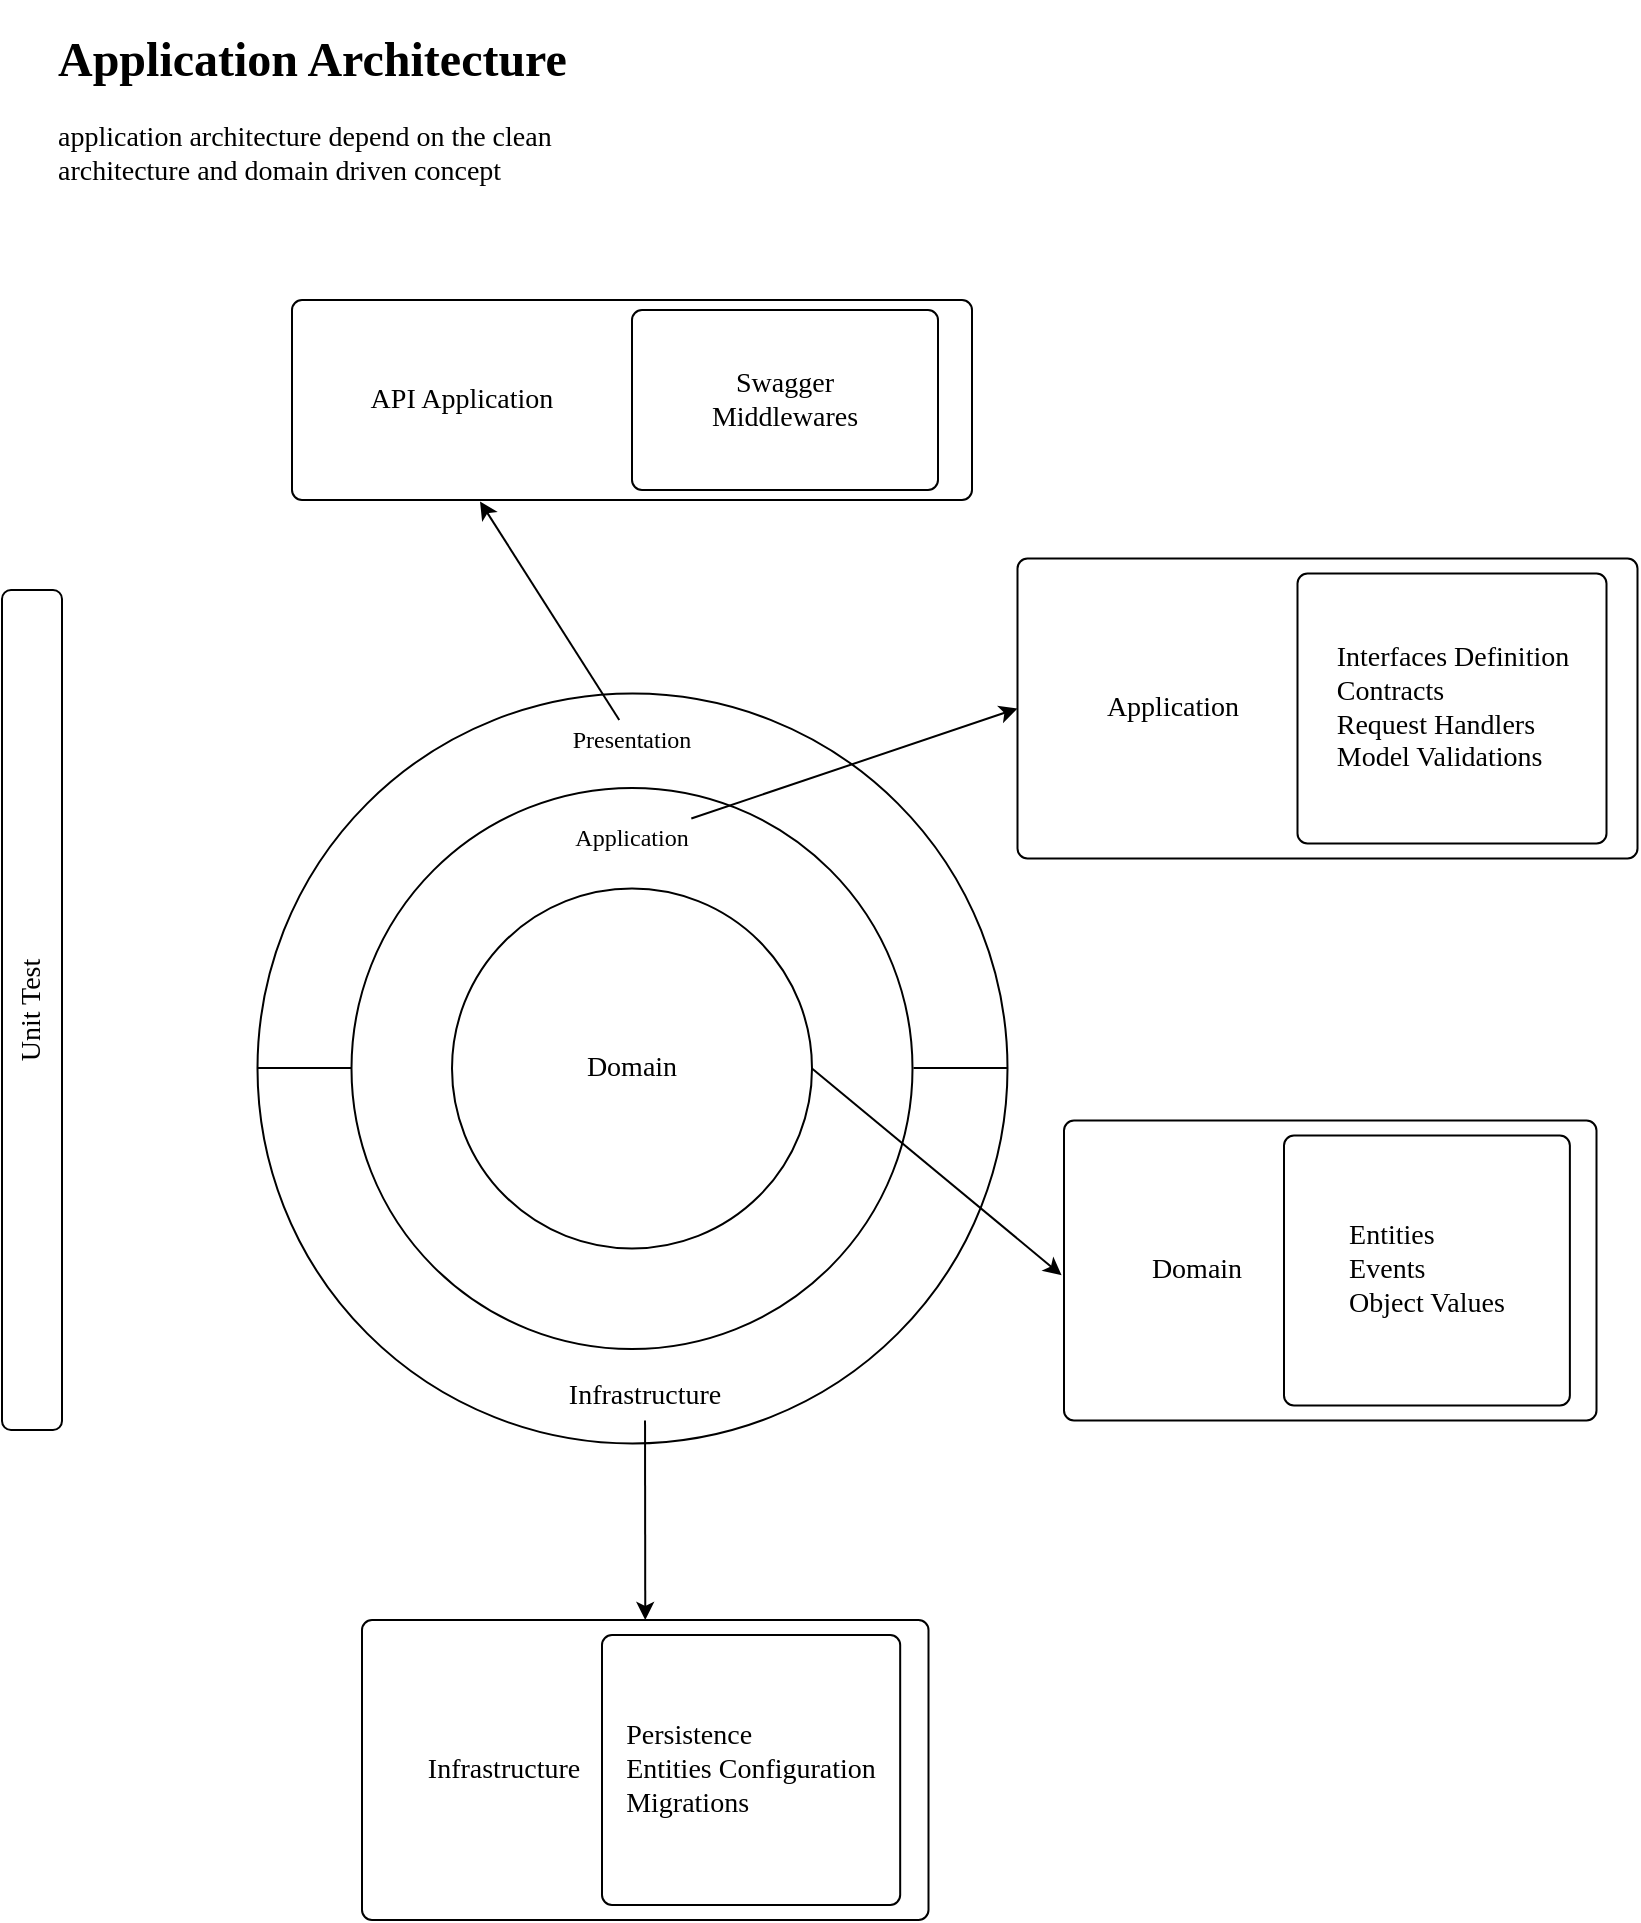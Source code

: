 <mxfile>
    <diagram id="4HXOSx8b92d5eHMQdR-d" name="Archticture">
        <mxGraphModel dx="990" dy="541" grid="1" gridSize="10" guides="1" tooltips="1" connect="1" arrows="1" fold="1" page="1" pageScale="1" pageWidth="850" pageHeight="1100" math="0" shadow="0">
            <root>
                <mxCell id="0"/>
                <mxCell id="1" parent="0"/>
                <mxCell id="98UtzHjMPyIg5sAYE3Sx-1" value="" style="ellipse;whiteSpace=wrap;html=1;aspect=fixed;" parent="1" vertex="1">
                    <mxGeometry x="146.75" y="376.75" width="375" height="375" as="geometry"/>
                </mxCell>
                <mxCell id="98UtzHjMPyIg5sAYE3Sx-2" value="" style="ellipse;whiteSpace=wrap;html=1;aspect=fixed;" parent="1" vertex="1">
                    <mxGeometry x="193.75" y="424" width="280.5" height="280.5" as="geometry"/>
                </mxCell>
                <mxCell id="98UtzHjMPyIg5sAYE3Sx-3" value="&lt;font face=&quot;Cairo&quot;&gt;&lt;span style=&quot;font-size: 14px&quot;&gt;Domain&lt;/span&gt;&lt;/font&gt;" style="ellipse;whiteSpace=wrap;html=1;aspect=fixed;" parent="1" vertex="1">
                    <mxGeometry x="244" y="474.25" width="180" height="180" as="geometry"/>
                </mxCell>
                <mxCell id="98UtzHjMPyIg5sAYE3Sx-4" style="edgeStyle=none;rounded=0;orthogonalLoop=1;jettySize=auto;html=1;entryX=0;entryY=0.5;entryDx=0;entryDy=0;" parent="1" source="98UtzHjMPyIg5sAYE3Sx-5" target="98UtzHjMPyIg5sAYE3Sx-19" edge="1">
                    <mxGeometry relative="1" as="geometry"/>
                </mxCell>
                <mxCell id="98UtzHjMPyIg5sAYE3Sx-5" value="&lt;font face=&quot;Cairo&quot; data-font-src=&quot;https://fonts.googleapis.com/css?family=Cairo&quot; style=&quot;font-size: 12px&quot;&gt;Application&lt;/font&gt;" style="text;html=1;strokeColor=none;fillColor=none;align=center;verticalAlign=middle;whiteSpace=wrap;rounded=0;" parent="1" vertex="1">
                    <mxGeometry x="269" y="439.25" width="130" height="20" as="geometry"/>
                </mxCell>
                <mxCell id="98UtzHjMPyIg5sAYE3Sx-6" value="" style="endArrow=none;html=1;" parent="1" edge="1">
                    <mxGeometry width="50" height="50" relative="1" as="geometry">
                        <mxPoint x="146.75" y="564" as="sourcePoint"/>
                        <mxPoint x="193.75" y="564" as="targetPoint"/>
                    </mxGeometry>
                </mxCell>
                <mxCell id="98UtzHjMPyIg5sAYE3Sx-7" value="" style="endArrow=none;html=1;" parent="1" edge="1">
                    <mxGeometry width="50" height="50" relative="1" as="geometry">
                        <mxPoint x="474.75" y="564.01" as="sourcePoint"/>
                        <mxPoint x="521.75" y="564.01" as="targetPoint"/>
                    </mxGeometry>
                </mxCell>
                <mxCell id="98UtzHjMPyIg5sAYE3Sx-9" style="edgeStyle=none;rounded=0;orthogonalLoop=1;jettySize=auto;html=1;entryX=0.553;entryY=1.007;entryDx=0;entryDy=0;entryPerimeter=0;" parent="1" source="98UtzHjMPyIg5sAYE3Sx-10" target="98UtzHjMPyIg5sAYE3Sx-17" edge="1">
                    <mxGeometry relative="1" as="geometry"/>
                </mxCell>
                <mxCell id="98UtzHjMPyIg5sAYE3Sx-10" value="&lt;font face=&quot;Cairo&quot; data-font-src=&quot;https://fonts.googleapis.com/css?family=Cairo&quot;&gt;Presentation&lt;/font&gt;" style="text;html=1;strokeColor=none;fillColor=none;align=center;verticalAlign=middle;whiteSpace=wrap;rounded=0;" parent="1" vertex="1">
                    <mxGeometry x="294" y="390" width="80" height="20" as="geometry"/>
                </mxCell>
                <mxCell id="98UtzHjMPyIg5sAYE3Sx-11" style="edgeStyle=none;rounded=0;orthogonalLoop=1;jettySize=auto;html=1;entryX=0.5;entryY=0;entryDx=0;entryDy=0;" parent="1" source="98UtzHjMPyIg5sAYE3Sx-12" target="98UtzHjMPyIg5sAYE3Sx-25" edge="1">
                    <mxGeometry relative="1" as="geometry"/>
                </mxCell>
                <mxCell id="98UtzHjMPyIg5sAYE3Sx-12" value="&lt;font face=&quot;Cairo&quot; data-font-src=&quot;https://fonts.googleapis.com/css?family=Cairo&quot; style=&quot;font-size: 14px&quot;&gt;Infrastructure&lt;/font&gt;" style="text;html=1;strokeColor=none;fillColor=none;align=center;verticalAlign=middle;whiteSpace=wrap;rounded=0;rotation=0;" parent="1" vertex="1">
                    <mxGeometry x="282" y="716" width="117" height="24.25" as="geometry"/>
                </mxCell>
                <mxCell id="98UtzHjMPyIg5sAYE3Sx-15" style="edgeStyle=none;rounded=0;orthogonalLoop=1;jettySize=auto;html=1;entryX=-0.009;entryY=0.516;entryDx=0;entryDy=0;exitX=1;exitY=0.5;exitDx=0;exitDy=0;entryPerimeter=0;" parent="1" source="98UtzHjMPyIg5sAYE3Sx-3" target="98UtzHjMPyIg5sAYE3Sx-23" edge="1">
                    <mxGeometry relative="1" as="geometry">
                        <mxPoint x="616.75" y="575" as="targetPoint"/>
                    </mxGeometry>
                </mxCell>
                <mxCell id="98UtzHjMPyIg5sAYE3Sx-16" value="" style="rounded=1;absoluteArcSize=1;html=1;arcSize=10;" parent="1" vertex="1">
                    <mxGeometry x="164" y="180" width="340" height="100" as="geometry"/>
                </mxCell>
                <mxCell id="98UtzHjMPyIg5sAYE3Sx-17" value="&lt;font face=&quot;Cairo&quot; data-font-src=&quot;https://fonts.googleapis.com/css?family=Cairo&quot; style=&quot;font-size: 14px&quot;&gt;API Application&lt;/font&gt;" style="html=1;shape=mxgraph.er.anchor;whiteSpace=wrap;" parent="98UtzHjMPyIg5sAYE3Sx-16" vertex="1">
                    <mxGeometry width="170" height="100" as="geometry"/>
                </mxCell>
                <mxCell id="98UtzHjMPyIg5sAYE3Sx-18" value="&lt;font face=&quot;Cairo&quot; data-font-src=&quot;https://fonts.googleapis.com/css?family=Cairo&quot; style=&quot;font-size: 14px&quot;&gt;Swagger&lt;br&gt;Middlewares&lt;br&gt;&lt;/font&gt;" style="rounded=1;absoluteArcSize=1;html=1;arcSize=10;whiteSpace=wrap;points=[];strokeColor=inherit;fillColor=inherit;" parent="98UtzHjMPyIg5sAYE3Sx-16" vertex="1">
                    <mxGeometry x="170" y="5" width="153" height="90" as="geometry"/>
                </mxCell>
                <mxCell id="98UtzHjMPyIg5sAYE3Sx-19" value="" style="rounded=1;absoluteArcSize=1;html=1;arcSize=10;" parent="1" vertex="1">
                    <mxGeometry x="526.75" y="309.25" width="310" height="150" as="geometry"/>
                </mxCell>
                <mxCell id="98UtzHjMPyIg5sAYE3Sx-20" value="&lt;font face=&quot;Cairo&quot; data-font-src=&quot;https://fonts.googleapis.com/css?family=Cairo&quot; style=&quot;font-size: 14px&quot;&gt;Application&lt;/font&gt;" style="html=1;shape=mxgraph.er.anchor;whiteSpace=wrap;" parent="98UtzHjMPyIg5sAYE3Sx-19" vertex="1">
                    <mxGeometry width="155" height="150" as="geometry"/>
                </mxCell>
                <mxCell id="98UtzHjMPyIg5sAYE3Sx-21" value="&lt;div style=&quot;text-align: left&quot;&gt;&lt;span style=&quot;font-size: 14px ; font-family: &amp;#34;cairo&amp;#34;&quot;&gt;Interfaces Definition&lt;/span&gt;&lt;/div&gt;&lt;font face=&quot;Cairo&quot; data-font-src=&quot;https://fonts.googleapis.com/css?family=Cairo&quot; style=&quot;font-size: 14px&quot;&gt;&lt;div style=&quot;text-align: left&quot;&gt;&lt;span&gt;Contracts&lt;/span&gt;&lt;/div&gt;&lt;div style=&quot;text-align: left&quot;&gt;&lt;span&gt;Request Handlers&lt;/span&gt;&lt;/div&gt;&lt;div style=&quot;text-align: left&quot;&gt;&lt;span&gt;Model Validations&lt;/span&gt;&lt;/div&gt;&lt;/font&gt;" style="rounded=1;absoluteArcSize=1;html=1;arcSize=10;whiteSpace=wrap;points=[];strokeColor=inherit;fillColor=inherit;" parent="98UtzHjMPyIg5sAYE3Sx-19" vertex="1">
                    <mxGeometry x="140" y="7.5" width="154.5" height="135" as="geometry"/>
                </mxCell>
                <mxCell id="98UtzHjMPyIg5sAYE3Sx-22" value="" style="rounded=1;absoluteArcSize=1;html=1;arcSize=10;" parent="1" vertex="1">
                    <mxGeometry x="550" y="590.25" width="266.25" height="150" as="geometry"/>
                </mxCell>
                <mxCell id="98UtzHjMPyIg5sAYE3Sx-23" value="&lt;font face=&quot;Cairo&quot; data-font-src=&quot;https://fonts.googleapis.com/css?family=Cairo&quot; style=&quot;font-size: 14px&quot;&gt;Domain&lt;/font&gt;" style="html=1;shape=mxgraph.er.anchor;whiteSpace=wrap;" parent="98UtzHjMPyIg5sAYE3Sx-22" vertex="1">
                    <mxGeometry width="133.125" height="150" as="geometry"/>
                </mxCell>
                <mxCell id="98UtzHjMPyIg5sAYE3Sx-24" value="&lt;div style=&quot;text-align: left&quot;&gt;&lt;span style=&quot;font-size: 14px ; font-family: &amp;#34;cairo&amp;#34;&quot;&gt;Entities&lt;/span&gt;&lt;/div&gt;&lt;font face=&quot;Cairo&quot; data-font-src=&quot;https://fonts.googleapis.com/css?family=Cairo&quot; style=&quot;font-size: 14px&quot;&gt;&lt;div style=&quot;text-align: left&quot;&gt;&lt;span&gt;Events&lt;/span&gt;&lt;/div&gt;&lt;div style=&quot;text-align: left&quot;&gt;&lt;span&gt;Object Values&lt;/span&gt;&lt;/div&gt;&lt;/font&gt;" style="rounded=1;absoluteArcSize=1;html=1;arcSize=10;whiteSpace=wrap;points=[];strokeColor=inherit;fillColor=inherit;" parent="98UtzHjMPyIg5sAYE3Sx-22" vertex="1">
                    <mxGeometry x="110" y="7.5" width="142.94" height="135" as="geometry"/>
                </mxCell>
                <mxCell id="98UtzHjMPyIg5sAYE3Sx-25" value="" style="rounded=1;absoluteArcSize=1;html=1;arcSize=10;" parent="1" vertex="1">
                    <mxGeometry x="199" y="840" width="283.25" height="150" as="geometry"/>
                </mxCell>
                <mxCell id="98UtzHjMPyIg5sAYE3Sx-26" value="&lt;font face=&quot;Cairo&quot; data-font-src=&quot;https://fonts.googleapis.com/css?family=Cairo&quot; style=&quot;font-size: 14px&quot;&gt;Infrastructure&lt;/font&gt;" style="html=1;shape=mxgraph.er.anchor;whiteSpace=wrap;" parent="98UtzHjMPyIg5sAYE3Sx-25" vertex="1">
                    <mxGeometry width="141.625" height="150" as="geometry"/>
                </mxCell>
                <mxCell id="98UtzHjMPyIg5sAYE3Sx-27" value="&lt;div style=&quot;text-align: left&quot;&gt;&lt;span style=&quot;font-size: 14px ; font-family: &amp;#34;cairo&amp;#34;&quot;&gt;Persistence&lt;/span&gt;&lt;/div&gt;&lt;font face=&quot;Cairo&quot; data-font-src=&quot;https://fonts.googleapis.com/css?family=Cairo&quot; style=&quot;font-size: 14px&quot;&gt;&lt;div style=&quot;text-align: left&quot;&gt;&lt;span&gt;Entities Configuration&lt;/span&gt;&lt;/div&gt;&lt;div style=&quot;text-align: left&quot;&gt;&lt;span&gt;Migrations&lt;/span&gt;&lt;/div&gt;&lt;/font&gt;" style="rounded=1;absoluteArcSize=1;html=1;arcSize=10;whiteSpace=wrap;points=[];strokeColor=inherit;fillColor=inherit;" parent="98UtzHjMPyIg5sAYE3Sx-25" vertex="1">
                    <mxGeometry x="120" y="7.5" width="149.09" height="135" as="geometry"/>
                </mxCell>
                <mxCell id="98UtzHjMPyIg5sAYE3Sx-33" style="edgeStyle=none;rounded=0;orthogonalLoop=1;jettySize=auto;html=1;" parent="1" source="98UtzHjMPyIg5sAYE3Sx-1" target="98UtzHjMPyIg5sAYE3Sx-3" edge="1">
                    <mxGeometry relative="1" as="geometry"/>
                </mxCell>
                <mxCell id="98UtzHjMPyIg5sAYE3Sx-37" value="&lt;font face=&quot;Cairo&quot; data-font-src=&quot;https://fonts.googleapis.com/css?family=Cairo&quot; style=&quot;font-size: 14px&quot;&gt;Unit Test&lt;/font&gt;" style="rounded=1;whiteSpace=wrap;html=1;rotation=-90;" parent="1" vertex="1">
                    <mxGeometry x="-176" y="520" width="420" height="30" as="geometry"/>
                </mxCell>
                <mxCell id="98UtzHjMPyIg5sAYE3Sx-38" value="&lt;h1&gt;&lt;font face=&quot;Cairo&quot; data-font-src=&quot;https://fonts.googleapis.com/css?family=Cairo&quot; style=&quot;font-size: 24px&quot;&gt;Application Architecture&lt;/font&gt;&lt;/h1&gt;&lt;p&gt;&lt;font face=&quot;Cairo&quot; data-font-src=&quot;https://fonts.googleapis.com/css?family=Cairo&quot; style=&quot;font-size: 14px&quot;&gt;application architecture depend on the clean architecture and domain driven concept&lt;/font&gt;&lt;/p&gt;" style="text;html=1;strokeColor=none;fillColor=none;spacing=5;spacingTop=-20;whiteSpace=wrap;overflow=hidden;rounded=0;" parent="1" vertex="1">
                    <mxGeometry x="42" y="40" width="308" height="120" as="geometry"/>
                </mxCell>
            </root>
        </mxGraphModel>
    </diagram>
</mxfile>